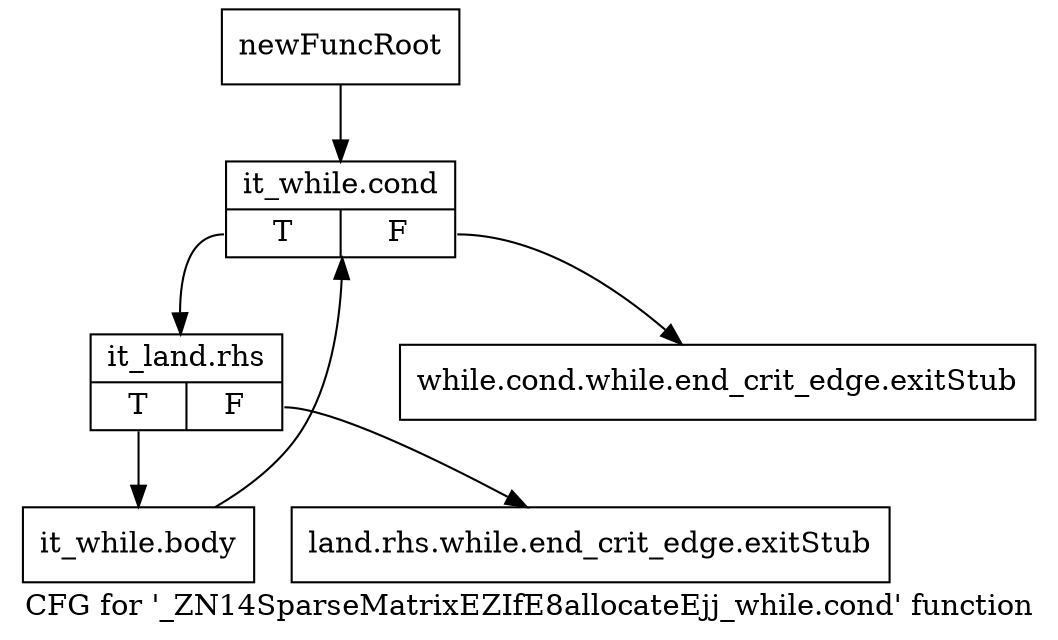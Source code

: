 digraph "CFG for '_ZN14SparseMatrixEZIfE8allocateEjj_while.cond' function" {
	label="CFG for '_ZN14SparseMatrixEZIfE8allocateEjj_while.cond' function";

	Node0x8b16560 [shape=record,label="{newFuncRoot}"];
	Node0x8b16560 -> Node0x8b16650;
	Node0x8b165b0 [shape=record,label="{while.cond.while.end_crit_edge.exitStub}"];
	Node0x8b16600 [shape=record,label="{land.rhs.while.end_crit_edge.exitStub}"];
	Node0x8b16650 [shape=record,label="{it_while.cond|{<s0>T|<s1>F}}"];
	Node0x8b16650:s0 -> Node0x8b166a0;
	Node0x8b16650:s1 -> Node0x8b165b0;
	Node0x8b166a0 [shape=record,label="{it_land.rhs|{<s0>T|<s1>F}}"];
	Node0x8b166a0:s0 -> Node0x8b166f0;
	Node0x8b166a0:s1 -> Node0x8b16600;
	Node0x8b166f0 [shape=record,label="{it_while.body}"];
	Node0x8b166f0 -> Node0x8b16650;
}
